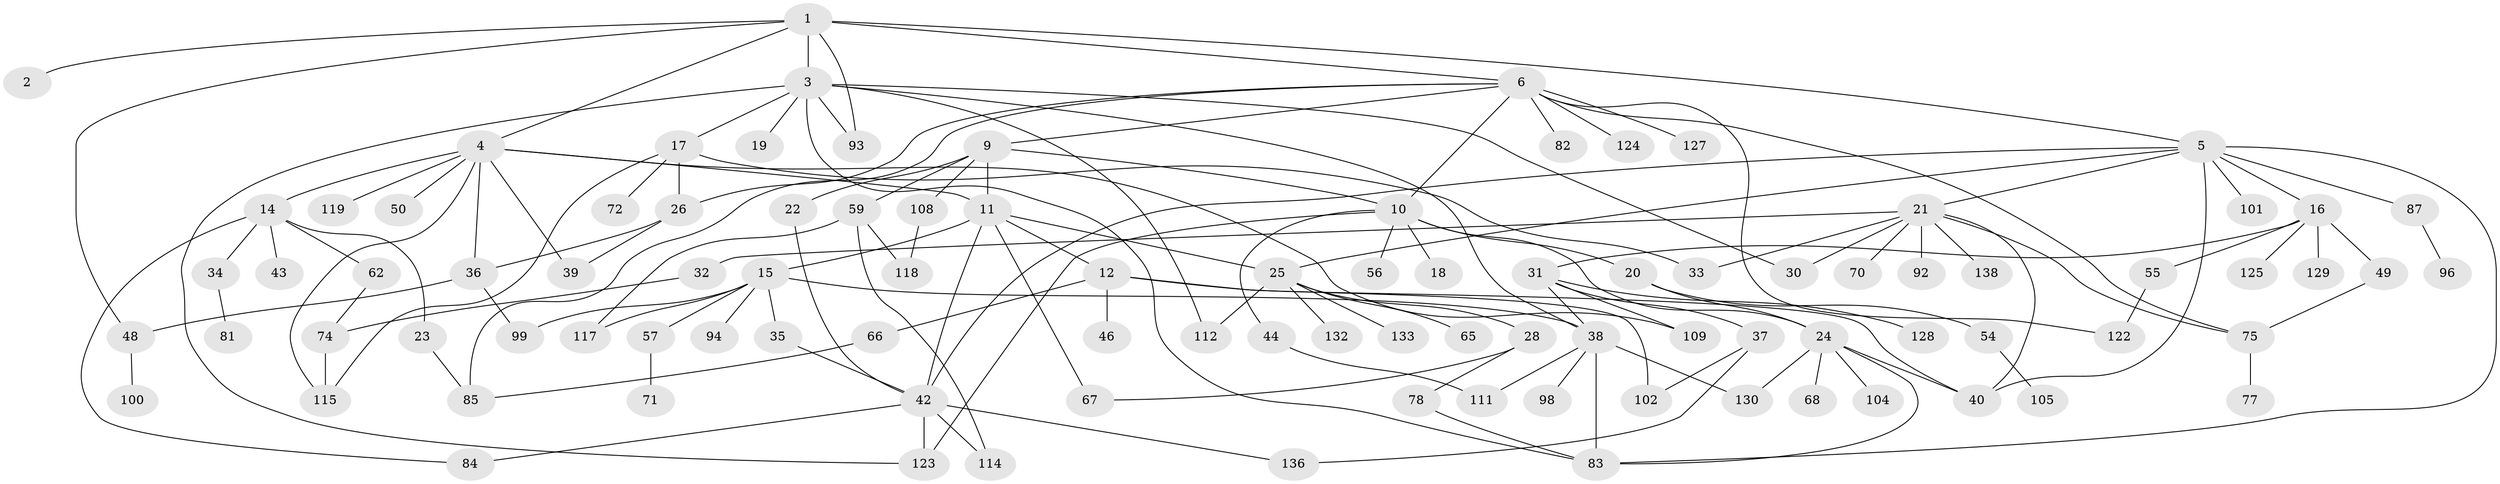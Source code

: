 // Generated by graph-tools (version 1.1) at 2025/23/03/03/25 07:23:32]
// undirected, 97 vertices, 141 edges
graph export_dot {
graph [start="1"]
  node [color=gray90,style=filled];
  1 [super="+8"];
  2;
  3 [super="+13"];
  4 [super="+120"];
  5 [super="+79"];
  6 [super="+7"];
  9 [super="+41"];
  10;
  11 [super="+53"];
  12 [super="+52"];
  14;
  15 [super="+47"];
  16 [super="+29"];
  17 [super="+142"];
  18;
  19;
  20 [super="+110"];
  21 [super="+27"];
  22;
  23 [super="+86"];
  24 [super="+88"];
  25 [super="+80"];
  26 [super="+45"];
  28 [super="+61"];
  30;
  31;
  32 [super="+89"];
  33 [super="+51"];
  34 [super="+64"];
  35 [super="+76"];
  36 [super="+103"];
  37 [super="+69"];
  38 [super="+63"];
  39;
  40 [super="+58"];
  42 [super="+60"];
  43;
  44 [super="+116"];
  46;
  48 [super="+106"];
  49;
  50;
  54;
  55;
  56;
  57;
  59 [super="+91"];
  62;
  65;
  66 [super="+73"];
  67 [super="+137"];
  68 [super="+121"];
  70;
  71 [super="+97"];
  72;
  74 [super="+95"];
  75 [super="+90"];
  77 [super="+140"];
  78;
  81;
  82;
  83 [super="+113"];
  84 [super="+131"];
  85;
  87;
  92 [super="+107"];
  93;
  94;
  96;
  98;
  99;
  100;
  101;
  102;
  104;
  105;
  108;
  109;
  111;
  112;
  114;
  115 [super="+135"];
  117;
  118 [super="+134"];
  119;
  122;
  123 [super="+126"];
  124;
  125;
  127;
  128 [super="+139"];
  129;
  130 [super="+141"];
  132;
  133;
  136;
  138;
  1 -- 2;
  1 -- 3;
  1 -- 4;
  1 -- 5;
  1 -- 6;
  1 -- 48;
  1 -- 93;
  3 -- 38;
  3 -- 83;
  3 -- 93;
  3 -- 112;
  3 -- 19;
  3 -- 17;
  3 -- 30;
  3 -- 123;
  4 -- 11;
  4 -- 14;
  4 -- 36;
  4 -- 50;
  4 -- 119;
  4 -- 39;
  4 -- 109;
  4 -- 115;
  5 -- 16;
  5 -- 21;
  5 -- 42;
  5 -- 40;
  5 -- 83;
  5 -- 101;
  5 -- 87;
  5 -- 25;
  6 -- 10;
  6 -- 82;
  6 -- 124;
  6 -- 127;
  6 -- 75;
  6 -- 85;
  6 -- 122;
  6 -- 9;
  6 -- 26;
  9 -- 22;
  9 -- 108;
  9 -- 10;
  9 -- 59;
  9 -- 11;
  10 -- 18;
  10 -- 20 [weight=2];
  10 -- 44;
  10 -- 56;
  10 -- 123;
  10 -- 24;
  11 -- 12;
  11 -- 15;
  11 -- 25;
  11 -- 67;
  11 -- 42;
  12 -- 46;
  12 -- 102;
  12 -- 66;
  12 -- 40;
  14 -- 23;
  14 -- 34;
  14 -- 43;
  14 -- 62;
  14 -- 84;
  15 -- 35;
  15 -- 99;
  15 -- 117;
  15 -- 38;
  15 -- 57;
  15 -- 94;
  16 -- 125;
  16 -- 49;
  16 -- 129;
  16 -- 55;
  16 -- 31;
  17 -- 72;
  17 -- 115;
  17 -- 26;
  17 -- 33;
  20 -- 24;
  20 -- 54;
  21 -- 33;
  21 -- 70;
  21 -- 75;
  21 -- 92;
  21 -- 138;
  21 -- 30;
  21 -- 32;
  21 -- 40;
  22 -- 42;
  23 -- 85;
  24 -- 68;
  24 -- 104;
  24 -- 40;
  24 -- 83;
  24 -- 130;
  25 -- 28;
  25 -- 65;
  25 -- 112;
  25 -- 132;
  25 -- 133;
  26 -- 39;
  26 -- 36;
  28 -- 67;
  28 -- 78;
  31 -- 37;
  31 -- 109;
  31 -- 128;
  31 -- 38;
  32 -- 74;
  34 -- 81;
  35 -- 42;
  36 -- 99;
  36 -- 48;
  37 -- 136;
  37 -- 102;
  38 -- 111;
  38 -- 98;
  38 -- 83;
  38 -- 130;
  42 -- 84;
  42 -- 114;
  42 -- 136;
  42 -- 123;
  44 -- 111;
  48 -- 100;
  49 -- 75;
  54 -- 105;
  55 -- 122;
  57 -- 71;
  59 -- 114;
  59 -- 117;
  59 -- 118;
  62 -- 74;
  66 -- 85;
  74 -- 115;
  75 -- 77;
  78 -- 83;
  87 -- 96;
  108 -- 118;
}
